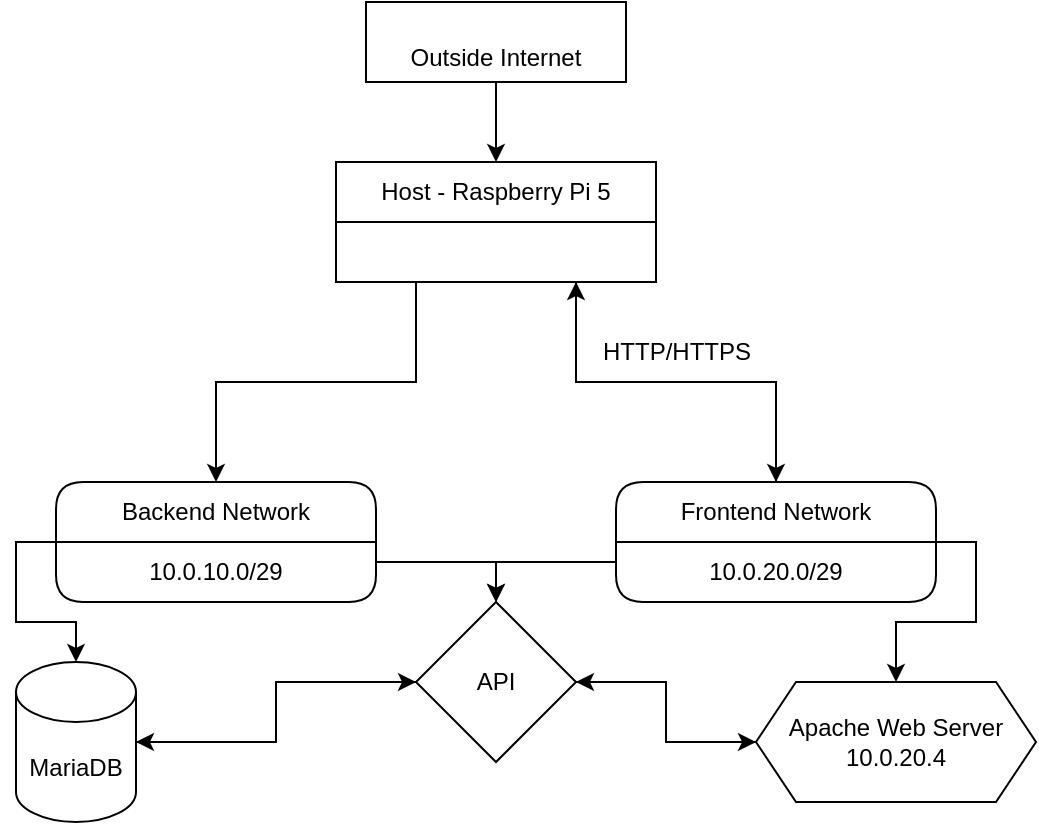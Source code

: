<mxfile version="27.1.1">
  <diagram name="Page-1" id="VFy60RR2zNcOotUgSnVN">
    <mxGraphModel dx="983" dy="518" grid="1" gridSize="10" guides="1" tooltips="1" connect="1" arrows="1" fold="1" page="1" pageScale="1" pageWidth="850" pageHeight="1100" math="0" shadow="0">
      <root>
        <mxCell id="0" />
        <mxCell id="1" parent="0" />
        <mxCell id="CAPl6agXz-2iW52kVF-P-20" style="edgeStyle=orthogonalEdgeStyle;rounded=0;orthogonalLoop=1;jettySize=auto;html=1;exitX=0.5;exitY=1;exitDx=0;exitDy=0;entryX=0.5;entryY=0;entryDx=0;entryDy=0;" edge="1" parent="1" source="CAPl6agXz-2iW52kVF-P-2" target="CAPl6agXz-2iW52kVF-P-5">
          <mxGeometry relative="1" as="geometry" />
        </mxCell>
        <mxCell id="CAPl6agXz-2iW52kVF-P-2" value="&lt;br&gt;&lt;div&gt;Outside Internet&lt;/div&gt;" style="rounded=0;whiteSpace=wrap;html=1;strokeWidth=1;" vertex="1" parent="1">
          <mxGeometry x="355" y="40" width="130" height="40" as="geometry" />
        </mxCell>
        <mxCell id="CAPl6agXz-2iW52kVF-P-48" style="edgeStyle=orthogonalEdgeStyle;rounded=0;orthogonalLoop=1;jettySize=auto;html=1;entryX=0.5;entryY=0;entryDx=0;entryDy=0;" edge="1" parent="1" source="CAPl6agXz-2iW52kVF-P-5" target="CAPl6agXz-2iW52kVF-P-11">
          <mxGeometry relative="1" as="geometry">
            <Array as="points">
              <mxPoint x="460" y="230" />
              <mxPoint x="560" y="230" />
            </Array>
          </mxGeometry>
        </mxCell>
        <mxCell id="CAPl6agXz-2iW52kVF-P-49" style="edgeStyle=orthogonalEdgeStyle;rounded=0;orthogonalLoop=1;jettySize=auto;html=1;" edge="1" parent="1" source="CAPl6agXz-2iW52kVF-P-5" target="CAPl6agXz-2iW52kVF-P-23">
          <mxGeometry relative="1" as="geometry">
            <Array as="points">
              <mxPoint x="380" y="230" />
              <mxPoint x="280" y="230" />
            </Array>
          </mxGeometry>
        </mxCell>
        <mxCell id="CAPl6agXz-2iW52kVF-P-5" value="Host - Raspberry Pi 5" style="swimlane;fontStyle=0;childLayout=stackLayout;horizontal=1;startSize=30;horizontalStack=0;resizeParent=1;resizeParentMax=0;resizeLast=0;collapsible=1;marginBottom=0;whiteSpace=wrap;html=1;" vertex="1" parent="1">
          <mxGeometry x="340" y="120" width="160" height="60" as="geometry" />
        </mxCell>
        <mxCell id="CAPl6agXz-2iW52kVF-P-55" style="edgeStyle=orthogonalEdgeStyle;rounded=0;orthogonalLoop=1;jettySize=auto;html=1;entryX=0.75;entryY=1;entryDx=0;entryDy=0;" edge="1" parent="1" source="CAPl6agXz-2iW52kVF-P-11" target="CAPl6agXz-2iW52kVF-P-5">
          <mxGeometry relative="1" as="geometry" />
        </mxCell>
        <mxCell id="CAPl6agXz-2iW52kVF-P-11" value="Frontend Network" style="swimlane;fontStyle=0;childLayout=stackLayout;horizontal=1;startSize=30;horizontalStack=0;resizeParent=1;resizeParentMax=0;resizeLast=0;collapsible=1;marginBottom=0;whiteSpace=wrap;html=1;rounded=1;" vertex="1" parent="1">
          <mxGeometry x="480" y="280" width="160" height="60" as="geometry" />
        </mxCell>
        <mxCell id="CAPl6agXz-2iW52kVF-P-12" value="10.0.20.0/29" style="text;strokeColor=none;fillColor=none;align=center;verticalAlign=middle;spacingLeft=4;spacingRight=4;overflow=hidden;points=[[0,0.5],[1,0.5]];portConstraint=eastwest;rotatable=0;whiteSpace=wrap;html=1;" vertex="1" parent="CAPl6agXz-2iW52kVF-P-11">
          <mxGeometry y="30" width="160" height="30" as="geometry" />
        </mxCell>
        <mxCell id="CAPl6agXz-2iW52kVF-P-37" style="edgeStyle=orthogonalEdgeStyle;rounded=0;orthogonalLoop=1;jettySize=auto;html=1;entryX=1;entryY=0.5;entryDx=0;entryDy=0;" edge="1" parent="1" source="CAPl6agXz-2iW52kVF-P-13" target="CAPl6agXz-2iW52kVF-P-21">
          <mxGeometry relative="1" as="geometry" />
        </mxCell>
        <mxCell id="CAPl6agXz-2iW52kVF-P-13" value="&lt;div&gt;Apache Web Server&lt;br&gt;&lt;/div&gt;&lt;div&gt;10.0.20.4&lt;/div&gt;" style="shape=hexagon;perimeter=hexagonPerimeter2;whiteSpace=wrap;html=1;fixedSize=1;" vertex="1" parent="1">
          <mxGeometry x="550" y="380" width="140" height="60" as="geometry" />
        </mxCell>
        <mxCell id="CAPl6agXz-2iW52kVF-P-36" style="edgeStyle=orthogonalEdgeStyle;rounded=0;orthogonalLoop=1;jettySize=auto;html=1;entryX=0;entryY=0.5;entryDx=0;entryDy=0;" edge="1" parent="1" source="CAPl6agXz-2iW52kVF-P-21" target="CAPl6agXz-2iW52kVF-P-13">
          <mxGeometry relative="1" as="geometry" />
        </mxCell>
        <mxCell id="CAPl6agXz-2iW52kVF-P-21" value="API" style="rhombus;whiteSpace=wrap;html=1;" vertex="1" parent="1">
          <mxGeometry x="380" y="340" width="80" height="80" as="geometry" />
        </mxCell>
        <mxCell id="CAPl6agXz-2iW52kVF-P-35" style="edgeStyle=orthogonalEdgeStyle;rounded=0;orthogonalLoop=1;jettySize=auto;html=1;" edge="1" parent="1" source="CAPl6agXz-2iW52kVF-P-22" target="CAPl6agXz-2iW52kVF-P-21">
          <mxGeometry relative="1" as="geometry" />
        </mxCell>
        <mxCell id="CAPl6agXz-2iW52kVF-P-22" value="MariaDB" style="shape=cylinder3;whiteSpace=wrap;html=1;boundedLbl=1;backgroundOutline=1;size=15;" vertex="1" parent="1">
          <mxGeometry x="180" y="370" width="60" height="80" as="geometry" />
        </mxCell>
        <mxCell id="CAPl6agXz-2iW52kVF-P-23" value="Backend Network" style="swimlane;fontStyle=0;childLayout=stackLayout;horizontal=1;startSize=30;horizontalStack=0;resizeParent=1;resizeParentMax=0;resizeLast=0;collapsible=1;marginBottom=0;whiteSpace=wrap;html=1;rounded=1;" vertex="1" parent="1">
          <mxGeometry x="200" y="280" width="160" height="60" as="geometry" />
        </mxCell>
        <mxCell id="CAPl6agXz-2iW52kVF-P-24" value="10.0.10.0/29" style="text;strokeColor=none;fillColor=none;align=center;verticalAlign=middle;spacingLeft=4;spacingRight=4;overflow=hidden;points=[[0,0.5],[1,0.5]];portConstraint=eastwest;rotatable=0;whiteSpace=wrap;html=1;" vertex="1" parent="CAPl6agXz-2iW52kVF-P-23">
          <mxGeometry y="30" width="160" height="30" as="geometry" />
        </mxCell>
        <mxCell id="CAPl6agXz-2iW52kVF-P-34" style="edgeStyle=orthogonalEdgeStyle;rounded=0;orthogonalLoop=1;jettySize=auto;html=1;entryX=1;entryY=0.5;entryDx=0;entryDy=0;entryPerimeter=0;" edge="1" parent="1" source="CAPl6agXz-2iW52kVF-P-21" target="CAPl6agXz-2iW52kVF-P-22">
          <mxGeometry relative="1" as="geometry" />
        </mxCell>
        <mxCell id="CAPl6agXz-2iW52kVF-P-50" style="edgeStyle=orthogonalEdgeStyle;rounded=0;orthogonalLoop=1;jettySize=auto;html=1;entryX=0.5;entryY=0;entryDx=0;entryDy=0;" edge="1" parent="1" source="CAPl6agXz-2iW52kVF-P-12" target="CAPl6agXz-2iW52kVF-P-13">
          <mxGeometry relative="1" as="geometry">
            <Array as="points">
              <mxPoint x="660" y="310" />
              <mxPoint x="660" y="350" />
              <mxPoint x="620" y="350" />
            </Array>
          </mxGeometry>
        </mxCell>
        <mxCell id="CAPl6agXz-2iW52kVF-P-51" style="edgeStyle=orthogonalEdgeStyle;rounded=0;orthogonalLoop=1;jettySize=auto;html=1;" edge="1" parent="1" source="CAPl6agXz-2iW52kVF-P-24" target="CAPl6agXz-2iW52kVF-P-22">
          <mxGeometry relative="1" as="geometry">
            <Array as="points">
              <mxPoint x="180" y="310" />
              <mxPoint x="180" y="350" />
              <mxPoint x="210" y="350" />
            </Array>
          </mxGeometry>
        </mxCell>
        <mxCell id="CAPl6agXz-2iW52kVF-P-53" style="edgeStyle=orthogonalEdgeStyle;rounded=0;orthogonalLoop=1;jettySize=auto;html=1;entryX=0.5;entryY=0;entryDx=0;entryDy=0;" edge="1" parent="1" source="CAPl6agXz-2iW52kVF-P-24" target="CAPl6agXz-2iW52kVF-P-21">
          <mxGeometry relative="1" as="geometry">
            <Array as="points">
              <mxPoint x="420" y="320" />
            </Array>
          </mxGeometry>
        </mxCell>
        <mxCell id="CAPl6agXz-2iW52kVF-P-54" style="edgeStyle=orthogonalEdgeStyle;rounded=0;orthogonalLoop=1;jettySize=auto;html=1;entryX=0.5;entryY=0;entryDx=0;entryDy=0;" edge="1" parent="1" source="CAPl6agXz-2iW52kVF-P-12" target="CAPl6agXz-2iW52kVF-P-21">
          <mxGeometry relative="1" as="geometry">
            <Array as="points">
              <mxPoint x="420" y="320" />
            </Array>
          </mxGeometry>
        </mxCell>
        <mxCell id="CAPl6agXz-2iW52kVF-P-56" value="HTTP/HTTPS" style="text;html=1;align=center;verticalAlign=middle;resizable=0;points=[];autosize=1;strokeColor=none;fillColor=none;" vertex="1" parent="1">
          <mxGeometry x="460" y="200" width="100" height="30" as="geometry" />
        </mxCell>
      </root>
    </mxGraphModel>
  </diagram>
</mxfile>
